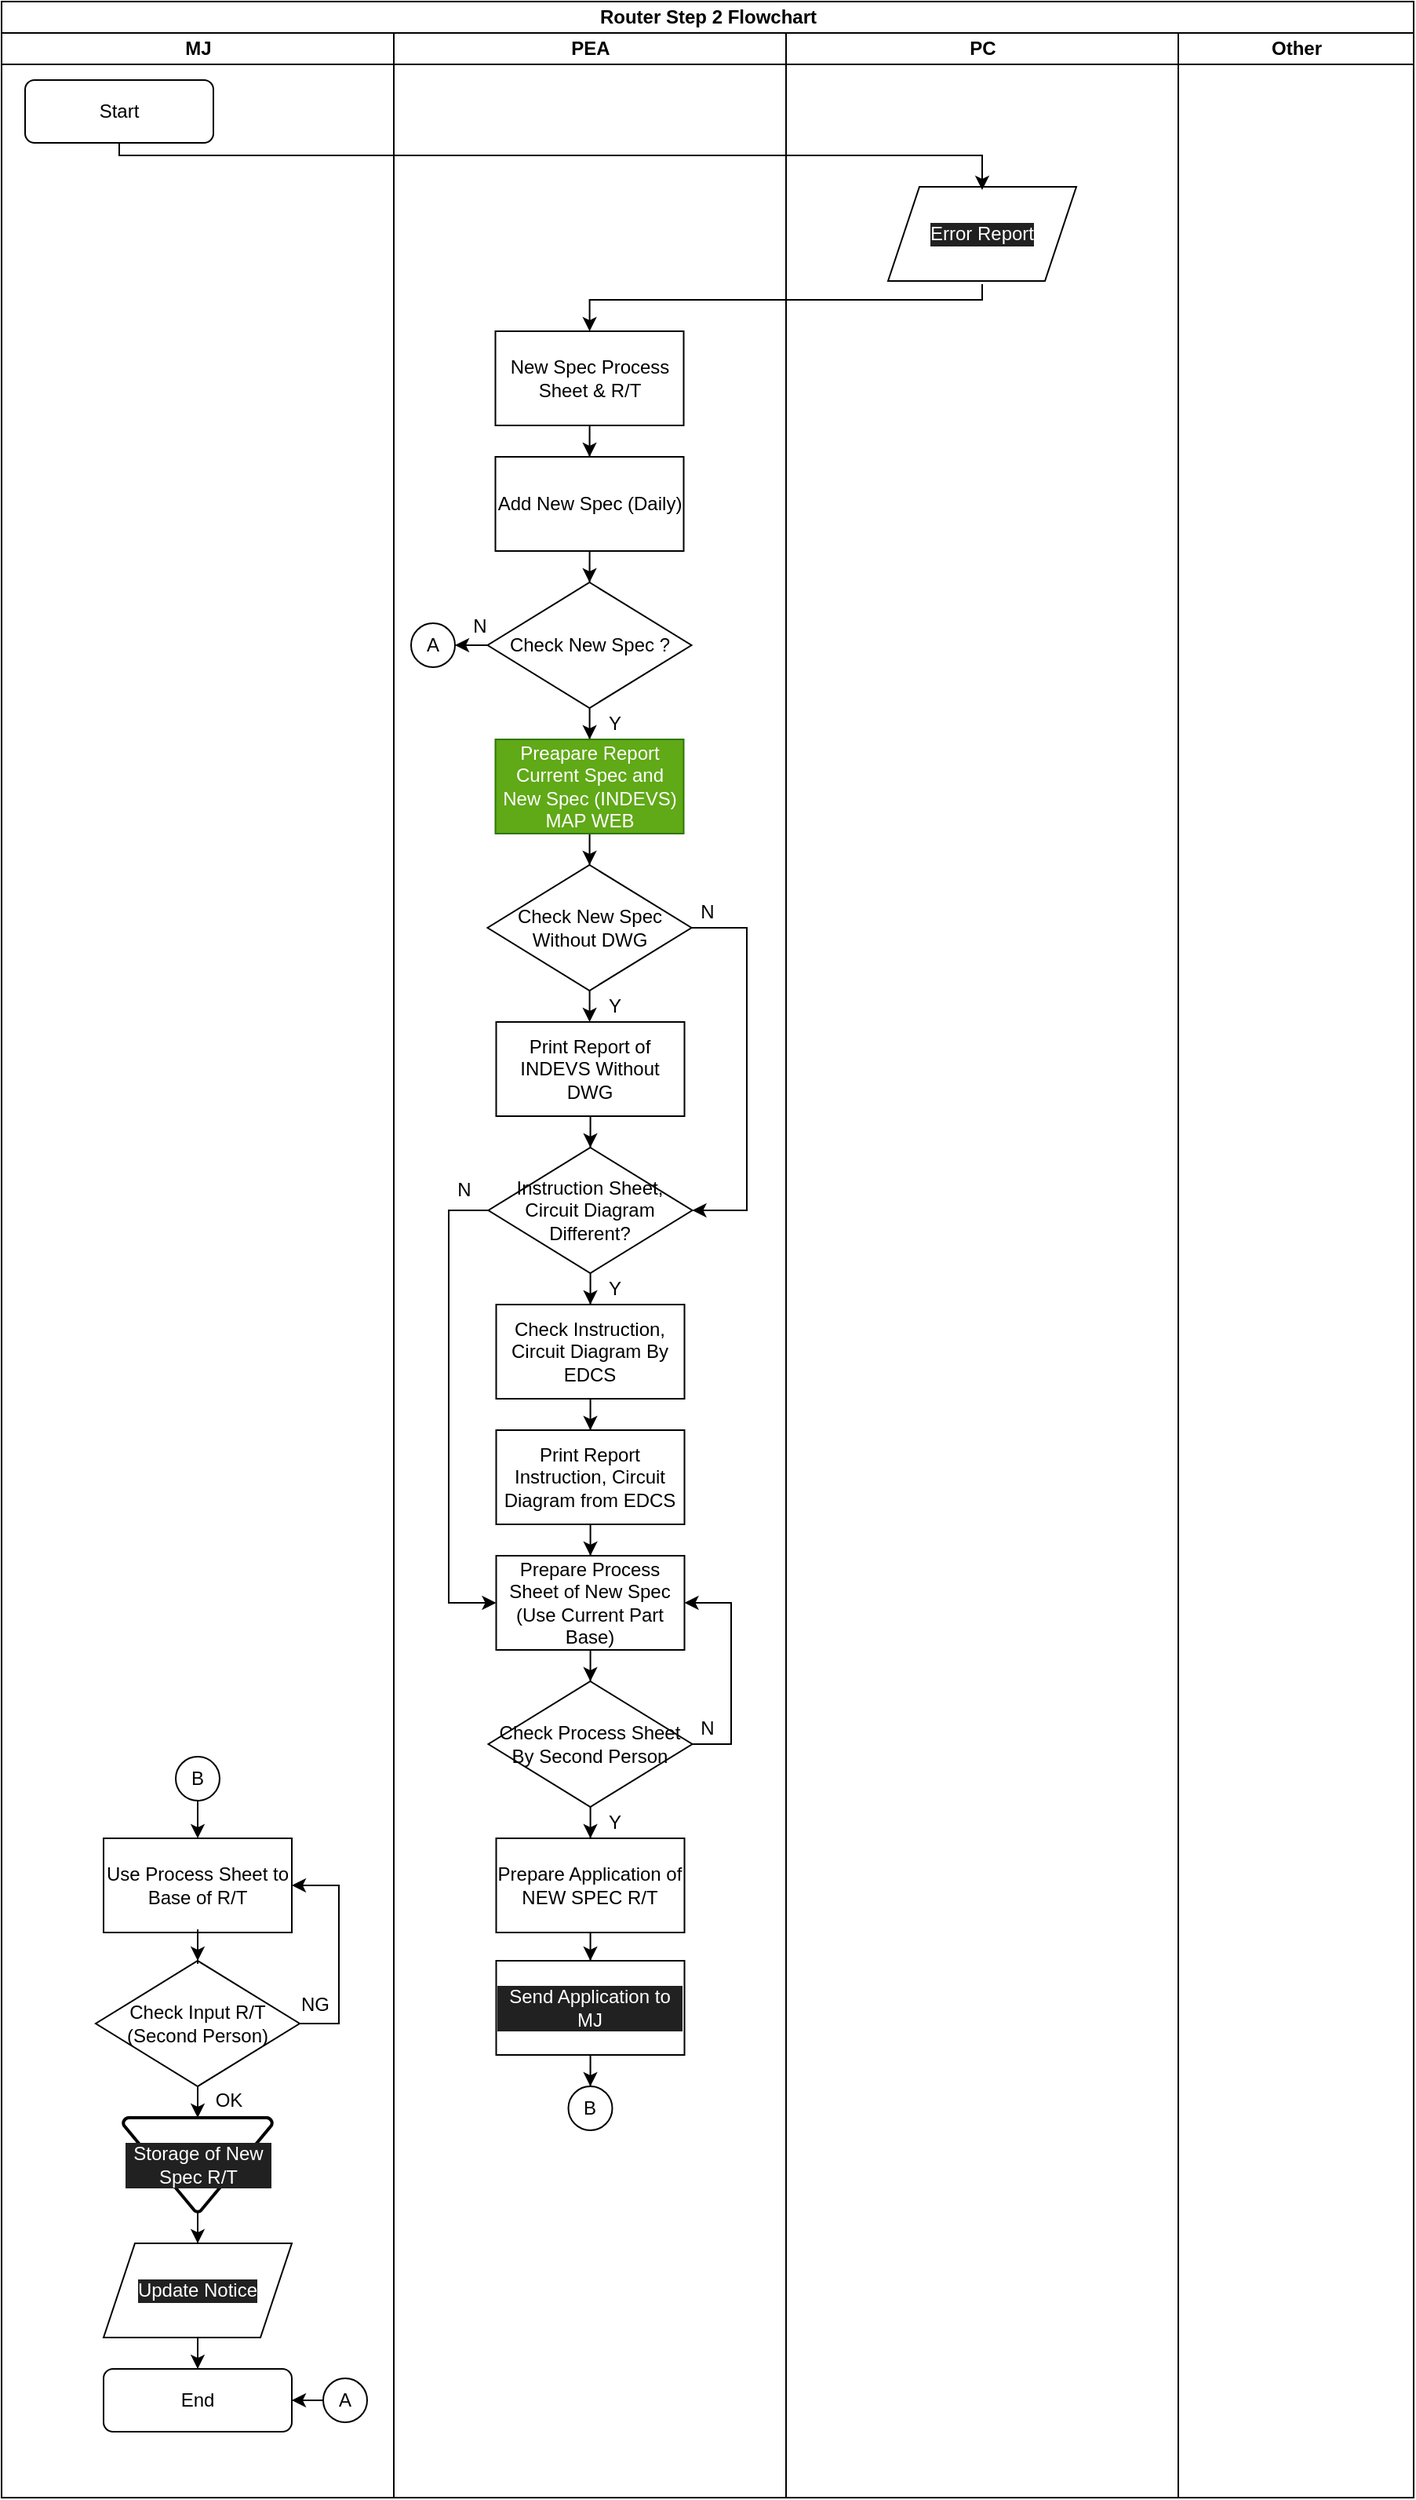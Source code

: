 <mxfile type="github" version="13.7.7">
  <diagram id="XOBUdz3-UfbB6YAW-WYy" name="Draft">
    <mxGraphModel grid="1" shadow="0" math="0" pageHeight="1654" pageWidth="1169" pageScale="1" page="1" fold="1" arrows="1" connect="1" tooltips="1" guides="1" gridSize="10" dy="428" dx="783">
      <root>
        <mxCell id="0" />
        <mxCell id="1" parent="0" />
        <mxCell id="kFwF-f4345-qtAIGn7Fv-1" value="Router Step 2 Flowchart" parent="1" vertex="1" style="swimlane;html=1;childLayout=stackLayout;resizeParent=1;resizeParentMax=0;startSize=20;">
          <mxGeometry as="geometry" height="1590" width="900" y="32" x="135" />
        </mxCell>
        <mxCell id="kFwF-f4345-qtAIGn7Fv-2" value="MJ" parent="kFwF-f4345-qtAIGn7Fv-1" vertex="1" style="swimlane;html=1;startSize=20;">
          <mxGeometry as="geometry" height="1570" width="250" y="20" />
        </mxCell>
        <mxCell id="kFwF-f4345-qtAIGn7Fv-14" value="Start" parent="kFwF-f4345-qtAIGn7Fv-2" vertex="1" style="rounded=1;whiteSpace=wrap;html=1;">
          <mxGeometry as="geometry" height="40" width="120" y="30" x="15" />
        </mxCell>
        <mxCell id="nwRyTae5Zb8wFN_3mBOA-24" parent="kFwF-f4345-qtAIGn7Fv-2" style="edgeStyle=orthogonalEdgeStyle;rounded=0;orthogonalLoop=1;jettySize=auto;html=1;fontColor=#FFFFFF;" edge="1" source="nwRyTae5Zb8wFN_3mBOA-20" target="Gr8hSLXEID0lEqfCxKnT-100">
          <mxGeometry as="geometry" relative="1" />
        </mxCell>
        <mxCell id="nwRyTae5Zb8wFN_3mBOA-20" value="Update Notice" parent="kFwF-f4345-qtAIGn7Fv-2" vertex="1" style="shape=parallelogram;perimeter=parallelogramPerimeter;whiteSpace=wrap;html=1;fixedSize=1;labelBackgroundColor=#212121;fontColor=#FFFFFF;">
          <mxGeometry as="geometry" height="60" width="120" y="1408" x="65" />
        </mxCell>
        <mxCell id="Gr8hSLXEID0lEqfCxKnT-80" value="Use Process Sheet to Base of R/T" parent="kFwF-f4345-qtAIGn7Fv-2" vertex="1" style="rounded=0;whiteSpace=wrap;html=1;">
          <mxGeometry as="geometry" height="60" width="120" y="1150" x="65" />
        </mxCell>
        <mxCell id="nwRyTae5Zb8wFN_3mBOA-32" parent="kFwF-f4345-qtAIGn7Fv-2" style="edgeStyle=orthogonalEdgeStyle;rounded=0;orthogonalLoop=1;jettySize=auto;html=1;entryX=1;entryY=0.5;entryDx=0;entryDy=0;fontColor=#FFFFFF;" edge="1" source="Gr8hSLXEID0lEqfCxKnT-87" target="Gr8hSLXEID0lEqfCxKnT-80">
          <mxGeometry as="geometry" relative="1">
            <Array as="points">
              <mxPoint y="1268" x="125" />
              <mxPoint y="1268" x="215" />
              <mxPoint y="1180" x="215" />
            </Array>
          </mxGeometry>
        </mxCell>
        <mxCell id="Gr8hSLXEID0lEqfCxKnT-87" value="Check Input R/T&lt;br&gt;(Second Person)" parent="kFwF-f4345-qtAIGn7Fv-2" vertex="1" style="rhombus;whiteSpace=wrap;html=1;">
          <mxGeometry as="geometry" height="80" width="130" y="1228" x="60" />
        </mxCell>
        <mxCell id="nwRyTae5Zb8wFN_3mBOA-11" parent="kFwF-f4345-qtAIGn7Fv-2" style="edgeStyle=orthogonalEdgeStyle;rounded=0;orthogonalLoop=1;jettySize=auto;html=1;" edge="1" source="Gr8hSLXEID0lEqfCxKnT-87" target="Gr8hSLXEID0lEqfCxKnT-93">
          <mxGeometry as="geometry" relative="1" />
        </mxCell>
        <mxCell id="nwRyTae5Zb8wFN_3mBOA-23" parent="kFwF-f4345-qtAIGn7Fv-2" style="edgeStyle=orthogonalEdgeStyle;rounded=0;orthogonalLoop=1;jettySize=auto;html=1;entryX=0.5;entryY=0;entryDx=0;entryDy=0;fontColor=#FFFFFF;" edge="1" source="Gr8hSLXEID0lEqfCxKnT-93" target="nwRyTae5Zb8wFN_3mBOA-20">
          <mxGeometry as="geometry" relative="1" />
        </mxCell>
        <mxCell id="Gr8hSLXEID0lEqfCxKnT-93" value="Storage of New Spec R/T" parent="kFwF-f4345-qtAIGn7Fv-2" vertex="1" style="strokeWidth=2;html=1;shape=mxgraph.flowchart.merge_or_storage;whiteSpace=wrap;labelBackgroundColor=#212121;fontColor=#FFFFFF;">
          <mxGeometry as="geometry" height="60" width="95" y="1328" x="77.5" />
        </mxCell>
        <mxCell id="Gr8hSLXEID0lEqfCxKnT-100" value="End" parent="kFwF-f4345-qtAIGn7Fv-2" vertex="1" style="rounded=1;whiteSpace=wrap;html=1;">
          <mxGeometry as="geometry" height="40" width="120" y="1488" x="65" />
        </mxCell>
        <mxCell id="nwRyTae5Zb8wFN_3mBOA-10" parent="kFwF-f4345-qtAIGn7Fv-2" style="edgeStyle=orthogonalEdgeStyle;rounded=0;orthogonalLoop=1;jettySize=auto;html=1;entryX=1;entryY=0.5;entryDx=0;entryDy=0;" edge="1" source="nwRyTae5Zb8wFN_3mBOA-9" target="Gr8hSLXEID0lEqfCxKnT-100">
          <mxGeometry as="geometry" relative="1" />
        </mxCell>
        <mxCell id="nwRyTae5Zb8wFN_3mBOA-29" parent="kFwF-f4345-qtAIGn7Fv-2" style="edgeStyle=orthogonalEdgeStyle;rounded=0;orthogonalLoop=1;jettySize=auto;html=1;entryX=0.5;entryY=0;entryDx=0;entryDy=0;fontColor=#FFFFFF;" edge="1" source="nwRyTae5Zb8wFN_3mBOA-28" target="Gr8hSLXEID0lEqfCxKnT-80">
          <mxGeometry as="geometry" relative="1" />
        </mxCell>
        <mxCell id="nwRyTae5Zb8wFN_3mBOA-28" value="B" parent="kFwF-f4345-qtAIGn7Fv-2" vertex="1" style="ellipse;whiteSpace=wrap;html=1;aspect=fixed;">
          <mxGeometry as="geometry" height="28" width="28" y="1098" x="111" />
        </mxCell>
        <mxCell id="nwRyTae5Zb8wFN_3mBOA-9" value="A" parent="kFwF-f4345-qtAIGn7Fv-2" vertex="1" style="ellipse;whiteSpace=wrap;html=1;aspect=fixed;">
          <mxGeometry as="geometry" height="28" width="28" y="1494" x="205" />
        </mxCell>
        <mxCell id="Gr8hSLXEID0lEqfCxKnT-90" value="NG" parent="kFwF-f4345-qtAIGn7Fv-2" vertex="1" style="text;html=1;strokeColor=none;fillColor=none;align=center;verticalAlign=middle;whiteSpace=wrap;rounded=0;">
          <mxGeometry as="geometry" height="20" width="20" y="1246" x="190" />
        </mxCell>
        <mxCell id="nwRyTae5Zb8wFN_3mBOA-12" value="OK" parent="kFwF-f4345-qtAIGn7Fv-2" vertex="1" style="text;html=1;strokeColor=none;fillColor=none;align=center;verticalAlign=middle;whiteSpace=wrap;rounded=0;">
          <mxGeometry as="geometry" height="20" width="20" y="1307" x="135" />
        </mxCell>
        <mxCell id="nwRyTae5Zb8wFN_3mBOA-14" parent="kFwF-f4345-qtAIGn7Fv-2" style="edgeStyle=orthogonalEdgeStyle;rounded=0;orthogonalLoop=1;jettySize=auto;html=1;fontColor=#FFFFFF;" edge="1" source="Gr8hSLXEID0lEqfCxKnT-80" target="Gr8hSLXEID0lEqfCxKnT-87">
          <mxGeometry as="geometry" relative="1" />
        </mxCell>
        <mxCell id="kFwF-f4345-qtAIGn7Fv-10" value="PEA" parent="kFwF-f4345-qtAIGn7Fv-1" vertex="1" style="swimlane;html=1;startSize=20;">
          <mxGeometry as="geometry" height="1570" width="250" y="20" x="250" />
        </mxCell>
        <mxCell id="kFwF-f4345-qtAIGn7Fv-20" parent="kFwF-f4345-qtAIGn7Fv-10" style="edgeStyle=orthogonalEdgeStyle;rounded=0;orthogonalLoop=1;jettySize=auto;html=1;entryX=0.5;entryY=0;entryDx=0;entryDy=0;" edge="1" source="kFwF-f4345-qtAIGn7Fv-15" target="kFwF-f4345-qtAIGn7Fv-17">
          <mxGeometry as="geometry" relative="1" />
        </mxCell>
        <mxCell id="Gr8hSLXEID0lEqfCxKnT-2" parent="kFwF-f4345-qtAIGn7Fv-10" style="edgeStyle=orthogonalEdgeStyle;rounded=0;orthogonalLoop=1;jettySize=auto;html=1;entryX=0.5;entryY=0;entryDx=0;entryDy=0;" edge="1" source="kFwF-f4345-qtAIGn7Fv-17" target="Gr8hSLXEID0lEqfCxKnT-1">
          <mxGeometry as="geometry" relative="1" />
        </mxCell>
        <mxCell id="Gr8hSLXEID0lEqfCxKnT-20" parent="kFwF-f4345-qtAIGn7Fv-10" style="edgeStyle=orthogonalEdgeStyle;rounded=0;orthogonalLoop=1;jettySize=auto;html=1;entryX=0.5;entryY=0;entryDx=0;entryDy=0;" edge="1" source="Gr8hSLXEID0lEqfCxKnT-17" target="Gr8hSLXEID0lEqfCxKnT-19">
          <mxGeometry as="geometry" relative="1" />
        </mxCell>
        <mxCell id="Gr8hSLXEID0lEqfCxKnT-29" parent="kFwF-f4345-qtAIGn7Fv-10" style="edgeStyle=orthogonalEdgeStyle;rounded=0;orthogonalLoop=1;jettySize=auto;html=1;entryX=1;entryY=0.5;entryDx=0;entryDy=0;" edge="1" source="Gr8hSLXEID0lEqfCxKnT-17" target="Gr8hSLXEID0lEqfCxKnT-23">
          <mxGeometry as="geometry" relative="1">
            <Array as="points">
              <mxPoint y="570" x="225" />
              <mxPoint y="750" x="225" />
            </Array>
          </mxGeometry>
        </mxCell>
        <mxCell id="Gr8hSLXEID0lEqfCxKnT-68" parent="kFwF-f4345-qtAIGn7Fv-10" style="edgeStyle=orthogonalEdgeStyle;rounded=0;orthogonalLoop=1;jettySize=auto;html=1;entryX=0;entryY=0.5;entryDx=0;entryDy=0;" edge="1" source="Gr8hSLXEID0lEqfCxKnT-23" target="Gr8hSLXEID0lEqfCxKnT-59">
          <mxGeometry as="geometry" relative="1">
            <Array as="points">
              <mxPoint y="750" x="35" />
              <mxPoint y="1000" x="35" />
            </Array>
          </mxGeometry>
        </mxCell>
        <mxCell id="Gr8hSLXEID0lEqfCxKnT-33" parent="kFwF-f4345-qtAIGn7Fv-10" style="edgeStyle=orthogonalEdgeStyle;rounded=0;orthogonalLoop=1;jettySize=auto;html=1;entryX=0.5;entryY=0;entryDx=0;entryDy=0;" edge="1" source="Gr8hSLXEID0lEqfCxKnT-26" target="Gr8hSLXEID0lEqfCxKnT-32">
          <mxGeometry as="geometry" relative="1" />
        </mxCell>
        <mxCell id="Gr8hSLXEID0lEqfCxKnT-76" parent="kFwF-f4345-qtAIGn7Fv-10" style="edgeStyle=orthogonalEdgeStyle;rounded=0;orthogonalLoop=1;jettySize=auto;html=1;entryX=0.5;entryY=0;entryDx=0;entryDy=0;" edge="1" source="Gr8hSLXEID0lEqfCxKnT-23" target="Gr8hSLXEID0lEqfCxKnT-26">
          <mxGeometry as="geometry" relative="1" />
        </mxCell>
        <mxCell id="Gr8hSLXEID0lEqfCxKnT-73" parent="kFwF-f4345-qtAIGn7Fv-10" style="edgeStyle=orthogonalEdgeStyle;rounded=0;orthogonalLoop=1;jettySize=auto;html=1;" edge="1" source="Gr8hSLXEID0lEqfCxKnT-63" target="Gr8hSLXEID0lEqfCxKnT-72">
          <mxGeometry as="geometry" relative="1" />
        </mxCell>
        <mxCell id="Gr8hSLXEID0lEqfCxKnT-7" parent="kFwF-f4345-qtAIGn7Fv-10" style="edgeStyle=orthogonalEdgeStyle;rounded=0;orthogonalLoop=1;jettySize=auto;html=1;" edge="1" source="Gr8hSLXEID0lEqfCxKnT-1" target="Gr8hSLXEID0lEqfCxKnT-6">
          <mxGeometry as="geometry" relative="1" />
        </mxCell>
        <mxCell id="Gr8hSLXEID0lEqfCxKnT-18" parent="kFwF-f4345-qtAIGn7Fv-10" style="edgeStyle=orthogonalEdgeStyle;rounded=0;orthogonalLoop=1;jettySize=auto;html=1;entryX=0.5;entryY=0;entryDx=0;entryDy=0;" edge="1" source="Gr8hSLXEID0lEqfCxKnT-6" target="Gr8hSLXEID0lEqfCxKnT-17">
          <mxGeometry as="geometry" relative="1" />
        </mxCell>
        <mxCell id="Gr8hSLXEID0lEqfCxKnT-77" parent="kFwF-f4345-qtAIGn7Fv-10" style="edgeStyle=orthogonalEdgeStyle;rounded=0;orthogonalLoop=1;jettySize=auto;html=1;entryX=0.5;entryY=0;entryDx=0;entryDy=0;" edge="1" source="Gr8hSLXEID0lEqfCxKnT-59" target="Gr8hSLXEID0lEqfCxKnT-63">
          <mxGeometry as="geometry" relative="1" />
        </mxCell>
        <mxCell id="nwRyTae5Zb8wFN_3mBOA-6" value="A" parent="kFwF-f4345-qtAIGn7Fv-10" vertex="1" style="ellipse;whiteSpace=wrap;html=1;aspect=fixed;">
          <mxGeometry as="geometry" height="28" width="28" y="376" x="11" />
        </mxCell>
        <mxCell id="Gr8hSLXEID0lEqfCxKnT-65" value="N" parent="kFwF-f4345-qtAIGn7Fv-10" vertex="1" style="text;html=1;strokeColor=none;fillColor=none;align=center;verticalAlign=middle;whiteSpace=wrap;rounded=0;">
          <mxGeometry as="geometry" height="20" width="20" y="727" x="35" />
        </mxCell>
        <mxCell id="Gr8hSLXEID0lEqfCxKnT-60" parent="kFwF-f4345-qtAIGn7Fv-10" style="edgeStyle=orthogonalEdgeStyle;rounded=0;orthogonalLoop=1;jettySize=auto;html=1;" edge="1" source="Gr8hSLXEID0lEqfCxKnT-32" target="Gr8hSLXEID0lEqfCxKnT-59">
          <mxGeometry as="geometry" relative="1" />
        </mxCell>
        <mxCell id="Gr8hSLXEID0lEqfCxKnT-74" parent="kFwF-f4345-qtAIGn7Fv-10" style="edgeStyle=orthogonalEdgeStyle;rounded=0;orthogonalLoop=1;jettySize=auto;html=1;entryX=0.5;entryY=0;entryDx=0;entryDy=0;" edge="1" source="Gr8hSLXEID0lEqfCxKnT-19" target="Gr8hSLXEID0lEqfCxKnT-23">
          <mxGeometry as="geometry" relative="1" />
        </mxCell>
        <mxCell id="Gr8hSLXEID0lEqfCxKnT-78" parent="kFwF-f4345-qtAIGn7Fv-10" style="edgeStyle=orthogonalEdgeStyle;rounded=0;orthogonalLoop=1;jettySize=auto;html=1;entryX=1;entryY=0.5;entryDx=0;entryDy=0;" edge="1" source="Gr8hSLXEID0lEqfCxKnT-63" target="Gr8hSLXEID0lEqfCxKnT-59">
          <mxGeometry as="geometry" relative="1">
            <Array as="points">
              <mxPoint y="1090" x="215" />
              <mxPoint y="1000" x="215" />
            </Array>
          </mxGeometry>
        </mxCell>
        <mxCell id="Gr8hSLXEID0lEqfCxKnT-4" value="N" parent="kFwF-f4345-qtAIGn7Fv-10" vertex="1" style="text;html=1;strokeColor=none;fillColor=none;align=center;verticalAlign=middle;whiteSpace=wrap;rounded=0;">
          <mxGeometry as="geometry" height="20" width="20" y="368" x="44.75" />
        </mxCell>
        <mxCell id="kFwF-f4345-qtAIGn7Fv-15" value="New Spec Process Sheet &amp;amp; R/T" parent="kFwF-f4345-qtAIGn7Fv-10" vertex="1" style="rounded=0;whiteSpace=wrap;html=1;">
          <mxGeometry as="geometry" height="60" width="120" y="190" x="64.75" />
        </mxCell>
        <mxCell id="kFwF-f4345-qtAIGn7Fv-17" value="Add New Spec (Daily)" parent="kFwF-f4345-qtAIGn7Fv-10" vertex="1" style="rounded=0;whiteSpace=wrap;html=1;">
          <mxGeometry as="geometry" height="60" width="120" y="270" x="64.75" />
        </mxCell>
        <mxCell id="nwRyTae5Zb8wFN_3mBOA-7" parent="kFwF-f4345-qtAIGn7Fv-10" style="edgeStyle=orthogonalEdgeStyle;rounded=0;orthogonalLoop=1;jettySize=auto;html=1;" edge="1" source="Gr8hSLXEID0lEqfCxKnT-1" target="nwRyTae5Zb8wFN_3mBOA-6">
          <mxGeometry as="geometry" relative="1" />
        </mxCell>
        <mxCell id="Gr8hSLXEID0lEqfCxKnT-1" value="Check New Spec ?" parent="kFwF-f4345-qtAIGn7Fv-10" vertex="1" style="rhombus;whiteSpace=wrap;html=1;">
          <mxGeometry as="geometry" height="80" width="130" y="350" x="59.75" />
        </mxCell>
        <mxCell id="Gr8hSLXEID0lEqfCxKnT-6" value="Preapare Report Current Spec and New Spec (INDEVS) MAP WEB" parent="kFwF-f4345-qtAIGn7Fv-10" vertex="1" style="rounded=0;whiteSpace=wrap;html=1;fillColor=#60a917;strokeColor=#2D7600;fontColor=#ffffff;">
          <mxGeometry as="geometry" height="60" width="120" y="450" x="64.75" />
        </mxCell>
        <mxCell id="Gr8hSLXEID0lEqfCxKnT-17" value="Check New Spec Without DWG&lt;br&gt;" parent="kFwF-f4345-qtAIGn7Fv-10" vertex="1" style="rhombus;whiteSpace=wrap;html=1;">
          <mxGeometry as="geometry" height="80" width="130" y="530" x="59.75" />
        </mxCell>
        <mxCell id="Gr8hSLXEID0lEqfCxKnT-19" value="Print Report of INDEVS Without DWG" parent="kFwF-f4345-qtAIGn7Fv-10" vertex="1" style="rounded=0;whiteSpace=wrap;html=1;">
          <mxGeometry as="geometry" height="60" width="120" y="630" x="65.25" />
        </mxCell>
        <mxCell id="Gr8hSLXEID0lEqfCxKnT-23" value="Instruction Sheet, Circuit Diagram Different?" parent="kFwF-f4345-qtAIGn7Fv-10" vertex="1" style="rhombus;whiteSpace=wrap;html=1;">
          <mxGeometry as="geometry" height="80" width="130" y="710" x="60.25" />
        </mxCell>
        <mxCell id="Gr8hSLXEID0lEqfCxKnT-26" value="Check Instruction, Circuit Diagram By EDCS" parent="kFwF-f4345-qtAIGn7Fv-10" vertex="1" style="rounded=0;whiteSpace=wrap;html=1;">
          <mxGeometry as="geometry" height="60" width="120" y="810" x="65.25" />
        </mxCell>
        <mxCell id="Gr8hSLXEID0lEqfCxKnT-32" value="Print Report Instruction, Circuit Diagram from EDCS" parent="kFwF-f4345-qtAIGn7Fv-10" vertex="1" style="rounded=0;whiteSpace=wrap;html=1;">
          <mxGeometry as="geometry" height="60" width="120" y="890" x="65.25" />
        </mxCell>
        <mxCell id="Gr8hSLXEID0lEqfCxKnT-59" value="Prepare Process Sheet of New Spec (Use Current Part Base)" parent="kFwF-f4345-qtAIGn7Fv-10" vertex="1" style="rounded=0;whiteSpace=wrap;html=1;">
          <mxGeometry as="geometry" height="60" width="120" y="970" x="65.25" />
        </mxCell>
        <mxCell id="Gr8hSLXEID0lEqfCxKnT-63" value="&lt;font&gt;Check Process Sheet&lt;br&gt;By Second Person&lt;/font&gt;" parent="kFwF-f4345-qtAIGn7Fv-10" vertex="1" style="rhombus;whiteSpace=wrap;html=1;labelBackgroundColor=none;">
          <mxGeometry as="geometry" height="80" width="130" y="1050" x="60.25" />
        </mxCell>
        <mxCell id="nwRyTae5Zb8wFN_3mBOA-26" parent="kFwF-f4345-qtAIGn7Fv-10" style="edgeStyle=orthogonalEdgeStyle;rounded=0;orthogonalLoop=1;jettySize=auto;html=1;entryX=0.5;entryY=0;entryDx=0;entryDy=0;fontColor=#FFFFFF;" edge="1" source="Gr8hSLXEID0lEqfCxKnT-72" target="nwRyTae5Zb8wFN_3mBOA-25">
          <mxGeometry as="geometry" relative="1" />
        </mxCell>
        <mxCell id="Gr8hSLXEID0lEqfCxKnT-72" value="Prepare Application of NEW SPEC R/T" parent="kFwF-f4345-qtAIGn7Fv-10" vertex="1" style="rounded=0;whiteSpace=wrap;html=1;">
          <mxGeometry as="geometry" height="60" width="120" y="1150" x="65.25" />
        </mxCell>
        <mxCell id="nwRyTae5Zb8wFN_3mBOA-30" value="B" parent="kFwF-f4345-qtAIGn7Fv-10" vertex="1" style="ellipse;whiteSpace=wrap;html=1;aspect=fixed;">
          <mxGeometry as="geometry" height="28" width="28" y="1308" x="111.25" />
        </mxCell>
        <mxCell id="Gr8hSLXEID0lEqfCxKnT-28" value="Y" parent="kFwF-f4345-qtAIGn7Fv-10" vertex="1" style="text;html=1;strokeColor=none;fillColor=none;align=center;verticalAlign=middle;whiteSpace=wrap;rounded=0;">
          <mxGeometry as="geometry" height="20" width="20" y="610" x="131" />
        </mxCell>
        <mxCell id="Gr8hSLXEID0lEqfCxKnT-31" value="Y" parent="kFwF-f4345-qtAIGn7Fv-10" vertex="1" style="text;html=1;strokeColor=none;fillColor=none;align=center;verticalAlign=middle;whiteSpace=wrap;rounded=0;">
          <mxGeometry as="geometry" height="20" width="20" y="790" x="131" />
        </mxCell>
        <mxCell id="Gr8hSLXEID0lEqfCxKnT-79" value="Y" parent="kFwF-f4345-qtAIGn7Fv-10" vertex="1" style="text;html=1;strokeColor=none;fillColor=none;align=center;verticalAlign=middle;whiteSpace=wrap;rounded=0;">
          <mxGeometry as="geometry" height="20" width="20" y="1130" x="131" />
        </mxCell>
        <mxCell id="Gr8hSLXEID0lEqfCxKnT-9" value="Y" parent="kFwF-f4345-qtAIGn7Fv-10" vertex="1" style="text;html=1;strokeColor=none;fillColor=none;align=center;verticalAlign=middle;whiteSpace=wrap;rounded=0;">
          <mxGeometry as="geometry" height="20" width="20" y="430" x="131" />
        </mxCell>
        <mxCell id="nwRyTae5Zb8wFN_3mBOA-31" parent="kFwF-f4345-qtAIGn7Fv-10" style="edgeStyle=orthogonalEdgeStyle;rounded=0;orthogonalLoop=1;jettySize=auto;html=1;entryX=0.5;entryY=0;entryDx=0;entryDy=0;fontColor=#FFFFFF;" edge="1" source="nwRyTae5Zb8wFN_3mBOA-25" target="nwRyTae5Zb8wFN_3mBOA-30">
          <mxGeometry as="geometry" relative="1" />
        </mxCell>
        <mxCell id="nwRyTae5Zb8wFN_3mBOA-25" value="Send Application to MJ" parent="kFwF-f4345-qtAIGn7Fv-10" vertex="1" style="rounded=0;whiteSpace=wrap;html=1;labelBackgroundColor=#212121;fontColor=#FFFFFF;">
          <mxGeometry as="geometry" height="60" width="120" y="1228" x="65.25" />
        </mxCell>
        <mxCell id="Gr8hSLXEID0lEqfCxKnT-69" value="N" parent="kFwF-f4345-qtAIGn7Fv-10" vertex="1" style="text;html=1;strokeColor=none;fillColor=none;align=center;verticalAlign=middle;whiteSpace=wrap;rounded=0;">
          <mxGeometry as="geometry" height="20" width="20" y="1070" x="190" />
        </mxCell>
        <mxCell id="Gr8hSLXEID0lEqfCxKnT-30" value="N" parent="kFwF-f4345-qtAIGn7Fv-10" vertex="1" style="text;html=1;strokeColor=none;fillColor=none;align=center;verticalAlign=middle;whiteSpace=wrap;rounded=0;">
          <mxGeometry as="geometry" height="20" width="20" y="550" x="190.25" />
        </mxCell>
        <mxCell id="kFwF-f4345-qtAIGn7Fv-11" value="PC" parent="kFwF-f4345-qtAIGn7Fv-1" vertex="1" style="swimlane;html=1;startSize=20;">
          <mxGeometry as="geometry" height="1570" width="250" y="20" x="500" />
        </mxCell>
        <mxCell id="nwRyTae5Zb8wFN_3mBOA-17" value="Error Report" parent="kFwF-f4345-qtAIGn7Fv-11" vertex="1" style="shape=parallelogram;perimeter=parallelogramPerimeter;whiteSpace=wrap;html=1;fixedSize=1;labelBackgroundColor=#212121;fontColor=#FFFFFF;">
          <mxGeometry as="geometry" height="60" width="120" y="98" x="65" />
        </mxCell>
        <mxCell id="kFwF-f4345-qtAIGn7Fv-12" value="Other" parent="kFwF-f4345-qtAIGn7Fv-1" vertex="1" style="swimlane;html=1;startSize=20;">
          <mxGeometry as="geometry" height="1570" width="150" y="20" x="750" />
        </mxCell>
        <mxCell id="Gr8hSLXEID0lEqfCxKnT-99" parent="kFwF-f4345-qtAIGn7Fv-1" style="edgeStyle=orthogonalEdgeStyle;rounded=0;orthogonalLoop=1;jettySize=auto;html=1;" edge="1" target="kFwF-f4345-qtAIGn7Fv-15">
          <mxGeometry as="geometry" relative="1">
            <Array as="points">
              <mxPoint y="190" x="379" />
              <mxPoint y="190" x="225" />
            </Array>
            <mxPoint as="sourcePoint" y="180" x="625" />
          </mxGeometry>
        </mxCell>
        <mxCell id="nwRyTae5Zb8wFN_3mBOA-4" parent="kFwF-f4345-qtAIGn7Fv-1" style="edgeStyle=orthogonalEdgeStyle;rounded=0;orthogonalLoop=1;jettySize=auto;html=1;" edge="1" source="kFwF-f4345-qtAIGn7Fv-14">
          <mxGeometry as="geometry" relative="1">
            <mxPoint as="targetPoint" y="120.0" x="625" />
            <Array as="points">
              <mxPoint y="98" x="75" />
              <mxPoint y="98" x="625" />
            </Array>
          </mxGeometry>
        </mxCell>
      </root>
    </mxGraphModel>
  </diagram>
</mxfile>
